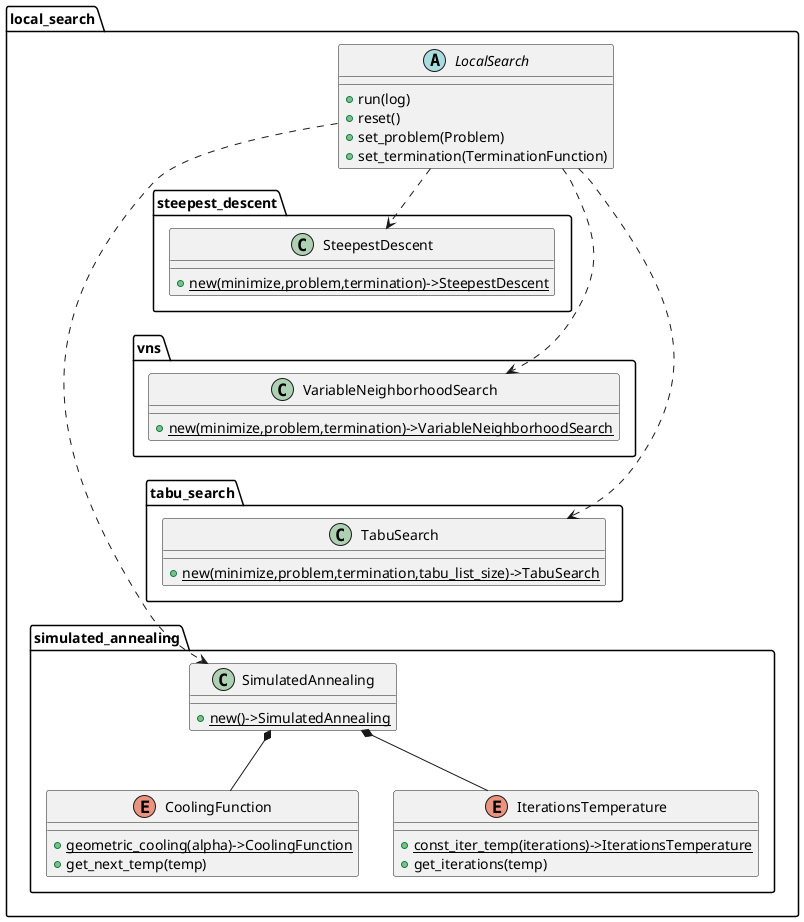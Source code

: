 @startuml
    package local_search{
        abstract LocalSearch{
            +run(log)
            +reset()
            +set_problem(Problem)
            +set_termination(TerminationFunction)
        }
        package simulated_annealing{
            class SimulatedAnnealing{
                +{static} new()->SimulatedAnnealing
            }
            enum CoolingFunction{
                +{static} geometric_cooling(alpha)->CoolingFunction
                +get_next_temp(temp)
            }
            enum IterationsTemperature{
                +{static} const_iter_temp(iterations)->IterationsTemperature
                +get_iterations(temp)
            }
            SimulatedAnnealing*--CoolingFunction
            SimulatedAnnealing*--IterationsTemperature
        
        }
        package steepest_descent{
            Class SteepestDescent{
                +{static} new(minimize,problem,termination)->SteepestDescent
            }
        }
        package vns{
            Class VariableNeighborhoodSearch{
                +{static} new(minimize,problem,termination)->VariableNeighborhoodSearch
            }
        }
        package tabu_search{
            Class TabuSearch{
                +{static} new(minimize,problem,termination,tabu_list_size)->TabuSearch
            }
        }
        SteepestDescent -[hidden]-> VariableNeighborhoodSearch
        VariableNeighborhoodSearch -[hidden]-> TabuSearch
        TabuSearch -[hidden]-> SimulatedAnnealing

        LocalSearch..>SimulatedAnnealing
        LocalSearch..>SteepestDescent
        LocalSearch..>TabuSearch
        LocalSearch..>VariableNeighborhoodSearch
    } 
@enduml
